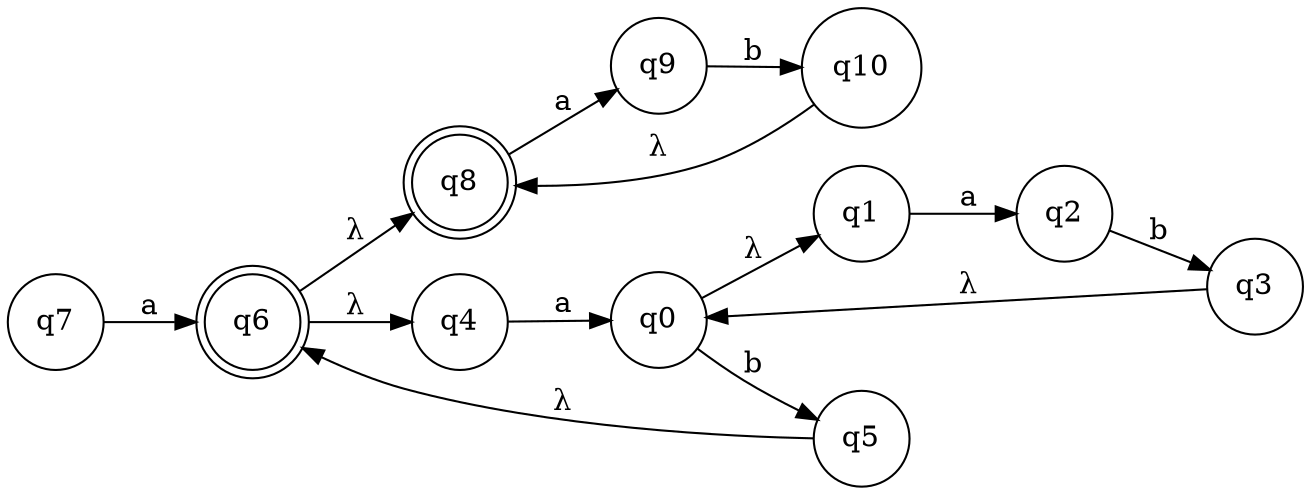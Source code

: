 digraph{
    rankdir = LR;
    node [shape=doublecircle]
    q6, q8
    node [shape=circle]
    q0 -> q1 [label="λ"]
    q1 -> q2 [label="a"]
    q2 -> q3 [label="b"]
    q3 -> q0 [label="λ"]
    q4 -> q0 [label="a"]    
    q0 -> q5 [label="b"]
    q5 -> q6 [label="λ"]
    q6 -> q4 [label="λ"]
    q7 -> q6 [label="a"]
    q6 -> q8 [label="λ"]
    q8 -> q9 [label="a"]
    q9 -> q10 [label="b"]
    q10 -> q8 [label="λ"]
}